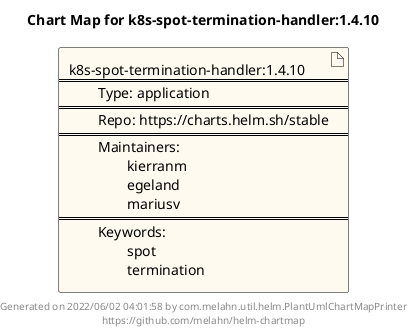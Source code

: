 @startuml
skinparam linetype ortho
skinparam backgroundColor white
skinparam usecaseBorderColor black
skinparam usecaseArrowColor LightSlateGray
skinparam artifactBorderColor black
skinparam artifactArrowColor LightSlateGray

title Chart Map for k8s-spot-termination-handler:1.4.10

'There is one referenced Helm Chart
artifact "k8s-spot-termination-handler:1.4.10\n====\n\tType: application\n====\n\tRepo: https://charts.helm.sh/stable\n====\n\tMaintainers: \n\t\tkierranm\n\t\tegeland\n\t\tmariusv\n====\n\tKeywords: \n\t\tspot\n\t\ttermination" as k8s_spot_termination_handler_1_4_10 #FloralWhite

'There are 0 referenced Docker Images

'Chart Dependencies

center footer Generated on 2022/06/02 04:01:58 by com.melahn.util.helm.PlantUmlChartMapPrinter\nhttps://github.com/melahn/helm-chartmap
@enduml
